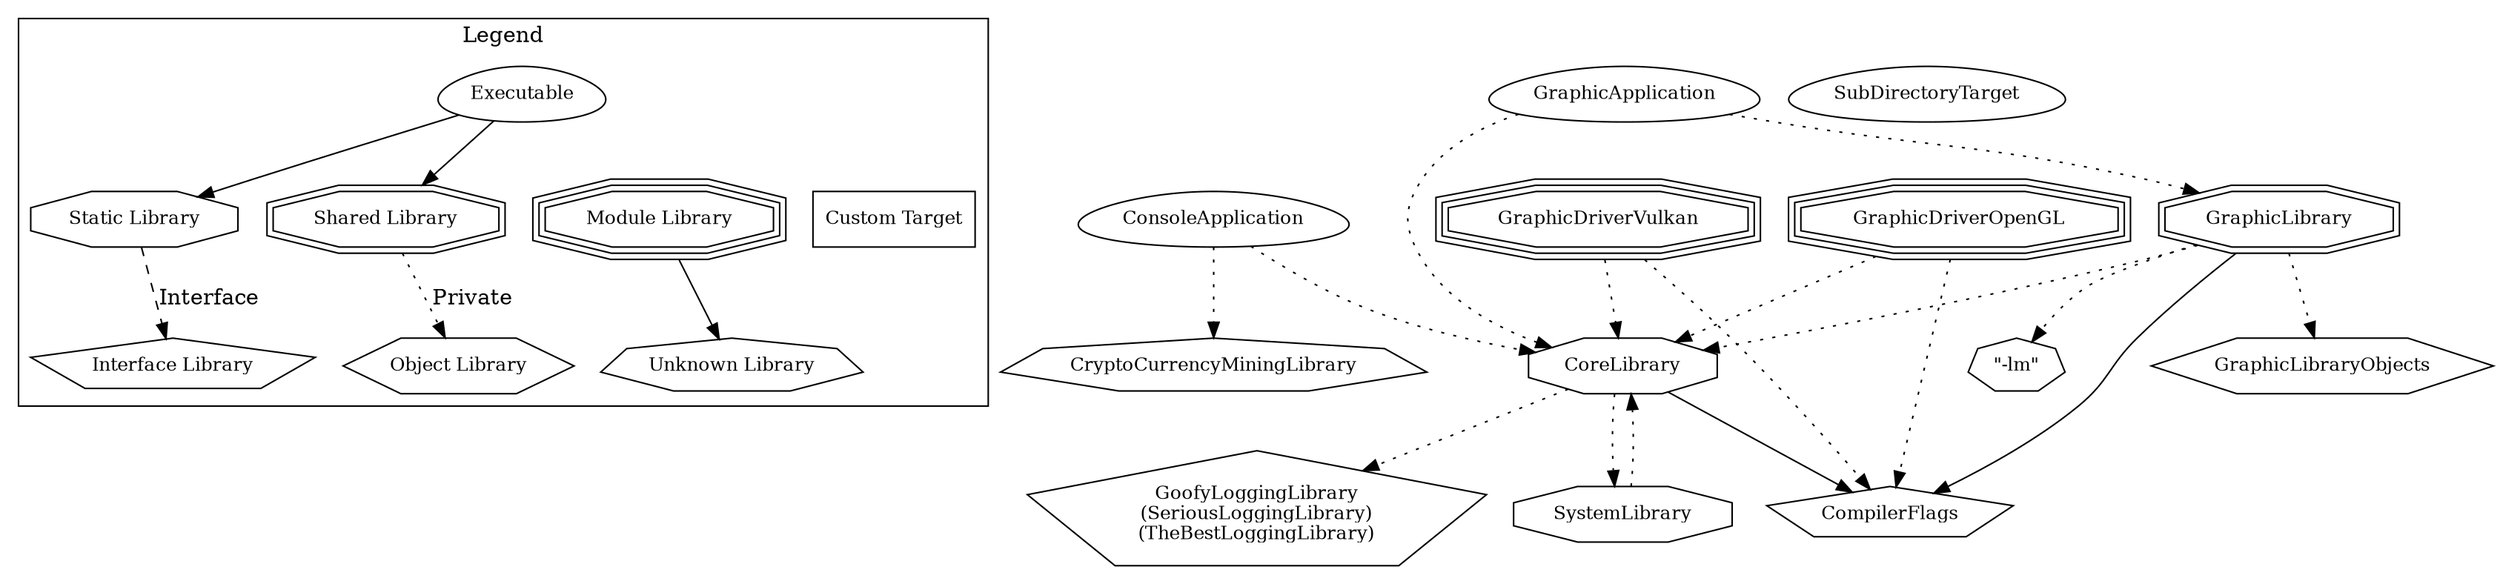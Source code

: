 digraph "GraphvizTestProject" {
node [
  fontsize = "12"
];
subgraph clusterLegend {
  label = "Legend";
  color = black;
  edge [ style = invis ];
  legendNode0 [ label = "Executable", shape = egg ];
  legendNode1 [ label = "Static Library", shape = octagon ];
  legendNode2 [ label = "Shared Library", shape = doubleoctagon ];
  legendNode3 [ label = "Module Library", shape = tripleoctagon ];
  legendNode4 [ label = "Interface Library", shape = pentagon ];
  legendNode5 [ label = "Object Library", shape = hexagon ];
  legendNode6 [ label = "Unknown Library", shape = septagon ];
  legendNode7 [ label = "Custom Target", shape = box ];
  legendNode0 -> legendNode1 [ style = solid ];
  legendNode0 -> legendNode2 [ style = solid ];
  legendNode0 -> legendNode3;
  legendNode1 -> legendNode4 [ label = "Interface", style = dashed ];
  legendNode2 -> legendNode5 [ label = "Private", style = dotted ];
  legendNode3 -> legendNode6 [ style = solid ];
  legendNode0 -> legendNode7;
}
    "node0" [ label = "CompilerFlags", shape = pentagon ];
    "node1" [ label = "ConsoleApplication", shape = egg ];
    "node2" [ label = "CoreLibrary", shape = octagon ];
    "node2" -> "node0"  // CoreLibrary -> CompilerFlags
    "node3" [ label = "GoofyLoggingLibrary\n(SeriousLoggingLibrary)\n(TheBestLoggingLibrary)", shape = pentagon ];
    "node2" -> "node3" [ style = dotted ] // CoreLibrary -> GoofyLoggingLibrary
    "node4" [ label = "SystemLibrary", shape = octagon ];
    "node4" -> "node2" [ style = dotted ] // SystemLibrary -> CoreLibrary
    "node2" -> "node4" [ style = dotted ] // CoreLibrary -> SystemLibrary
    "node1" -> "node2" [ style = dotted ] // ConsoleApplication -> CoreLibrary
    "node5" [ label = "CryptoCurrencyMiningLibrary", shape = septagon ];
    "node1" -> "node5" [ style = dotted ] // ConsoleApplication -> CryptoCurrencyMiningLibrary
    "node6" [ label = "GraphicApplication", shape = egg ];
    "node6" -> "node2" [ style = dotted ] // GraphicApplication -> CoreLibrary
    "node7" [ label = "GraphicLibrary", shape = doubleoctagon ];
    "node8" [ label = "\"-lm\"", shape = septagon ];
    "node7" -> "node8" [ style = dotted ] // GraphicLibrary -> "-lm"
    "node7" -> "node0"  // GraphicLibrary -> CompilerFlags
    "node7" -> "node2" [ style = dotted ] // GraphicLibrary -> CoreLibrary
    "node9" [label = "GraphicLibraryObjects", shape = hexagon ];
    "node7" -> "node9" [ style = dotted ] // GraphicLibrary -> GraphicLibraryObjects
    "node6" -> "node7" [ style = dotted ] // GraphicApplication -> GraphicLibrary
    "node10" [ label = "GraphicDriverOpenGL", shape = tripleoctagon ];
    "node10" -> "node0" [ style = dotted ] // GraphicDriverOpenGL -> CompilerFlags
    "node10" -> "node2" [ style = dotted ] // GraphicDriverOpenGL -> CoreLibrary
    "node11" [ label = "GraphicDriverVulkan", shape = tripleoctagon ];
    "node11" -> "node0" [ style = dotted ] // GraphicDriverVulkan -> CompilerFlags
    "node11" -> "node2" [ style = dotted ] // GraphicDriverVulkan -> CoreLibrary
    "node12" [ label = "SubDirectoryTarget", shape = egg ];
}